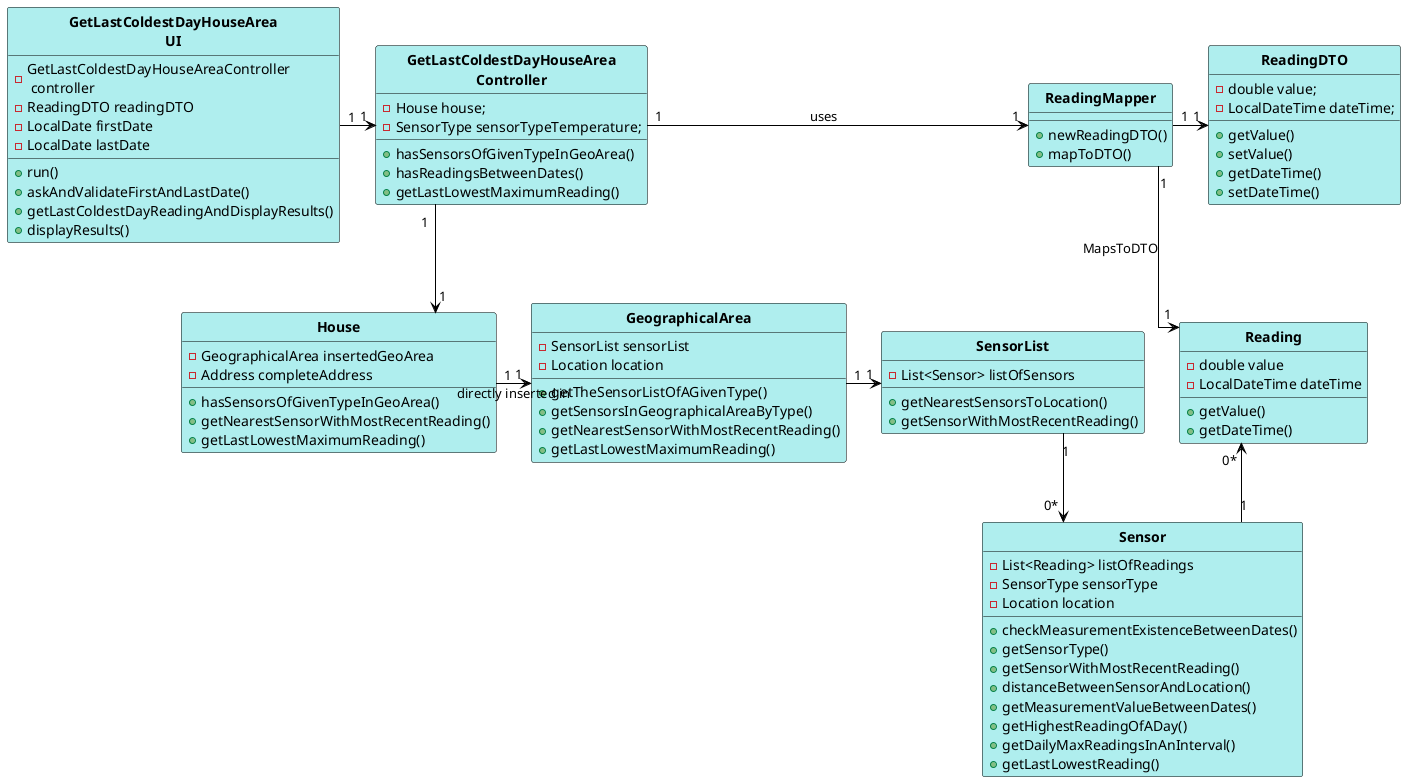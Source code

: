 @startuml
skinparam linetype ortho

skinparam class {
	BackgroundColor PaleTurquoise
	ArrowColor Black
	BorderColor Black
	FontStyle Bold
}

hide circle

GetLastColdestDayHouseArea\nUI "1" -> "1" GetLastColdestDayHouseArea\nController
GetLastColdestDayHouseArea\nController "1" --> "1" House
House "1" -> "1" GeographicalArea : directly inserted in
GeographicalArea "1" -> "1" SensorList
SensorList "1" --> "0*" Sensor
Sensor "1" -up-> "0*" Reading
ReadingMapper "1" --> "1" Reading : MapsToDTO
GetLastColdestDayHouseArea\nController  "1" -> "1" ReadingMapper  : uses
ReadingMapper "1" -right-> "1" ReadingDTO

Class GetLastColdestDayHouseArea\nUI {
-GetLastColdestDayHouseAreaController\n controller
-ReadingDTO readingDTO
-LocalDate firstDate
-LocalDate lastDate
+run()
+askAndValidateFirstAndLastDate()
+getLastColdestDayReadingAndDisplayResults()
+displayResults()
}

Class GetLastColdestDayHouseArea\nController {
- House house;
- SensorType sensorTypeTemperature;
+hasSensorsOfGivenTypeInGeoArea()
+hasReadingsBetweenDates()
+getLastLowestMaximumReading()
}

Class House {
-GeographicalArea insertedGeoArea
-Address completeAddress
+hasSensorsOfGivenTypeInGeoArea()
+getNearestSensorWithMostRecentReading()
+getLastLowestMaximumReading()
}

Class GeographicalArea {
-SensorList sensorList
-Location location
+getTheSensorListOfAGivenType()
+getSensorsInGeographicalAreaByType()
+getNearestSensorWithMostRecentReading()
+getLastLowestMaximumReading()
}

Class SensorList {
-List<Sensor> listOfSensors
+getNearestSensorsToLocation()
+getSensorWithMostRecentReading()
}

Class Sensor {
-List<Reading> listOfReadings
-SensorType sensorType
-Location location
+checkMeasurementExistenceBetweenDates()
+getSensorType()
+getSensorWithMostRecentReading()
+distanceBetweenSensorAndLocation()
+getMeasurementValueBetweenDates()
+getHighestReadingOfADay()
+getDailyMaxReadingsInAnInterval()
+getLastLowestReading()
}

Class Reading {
-double value
-LocalDateTime dateTime
+getValue()
+getDateTime()
}

Class ReadingMapper{
+newReadingDTO()
+mapToDTO()
}

Class ReadingDTO{
-double value;
-LocalDateTime dateTime;
+getValue()
+setValue()
+getDateTime()
+setDateTime()
}

@enduml